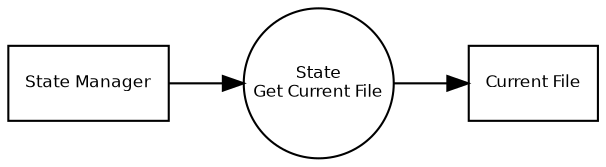 digraph DFD_GetCurrentFile {
 
rankdir = LR

 node [
         fontname = "Bitstream Vera Sans"
         fontsize = 8
         shape = "record"
     ]

 edge [
         fontname = "Bitstream Vera Sans"
         fontsize = 8
         fontcolor = "Red"
     ]

// all blocks
state_mng [label="State Manager"]
get_currentfile [label="State\nGet Current File", shape="circle", fixedsize=true, width=1];
current_file [label="Current File"]

// relations
state_mng -> get_currentfile
get_currentfile -> current_file

}

